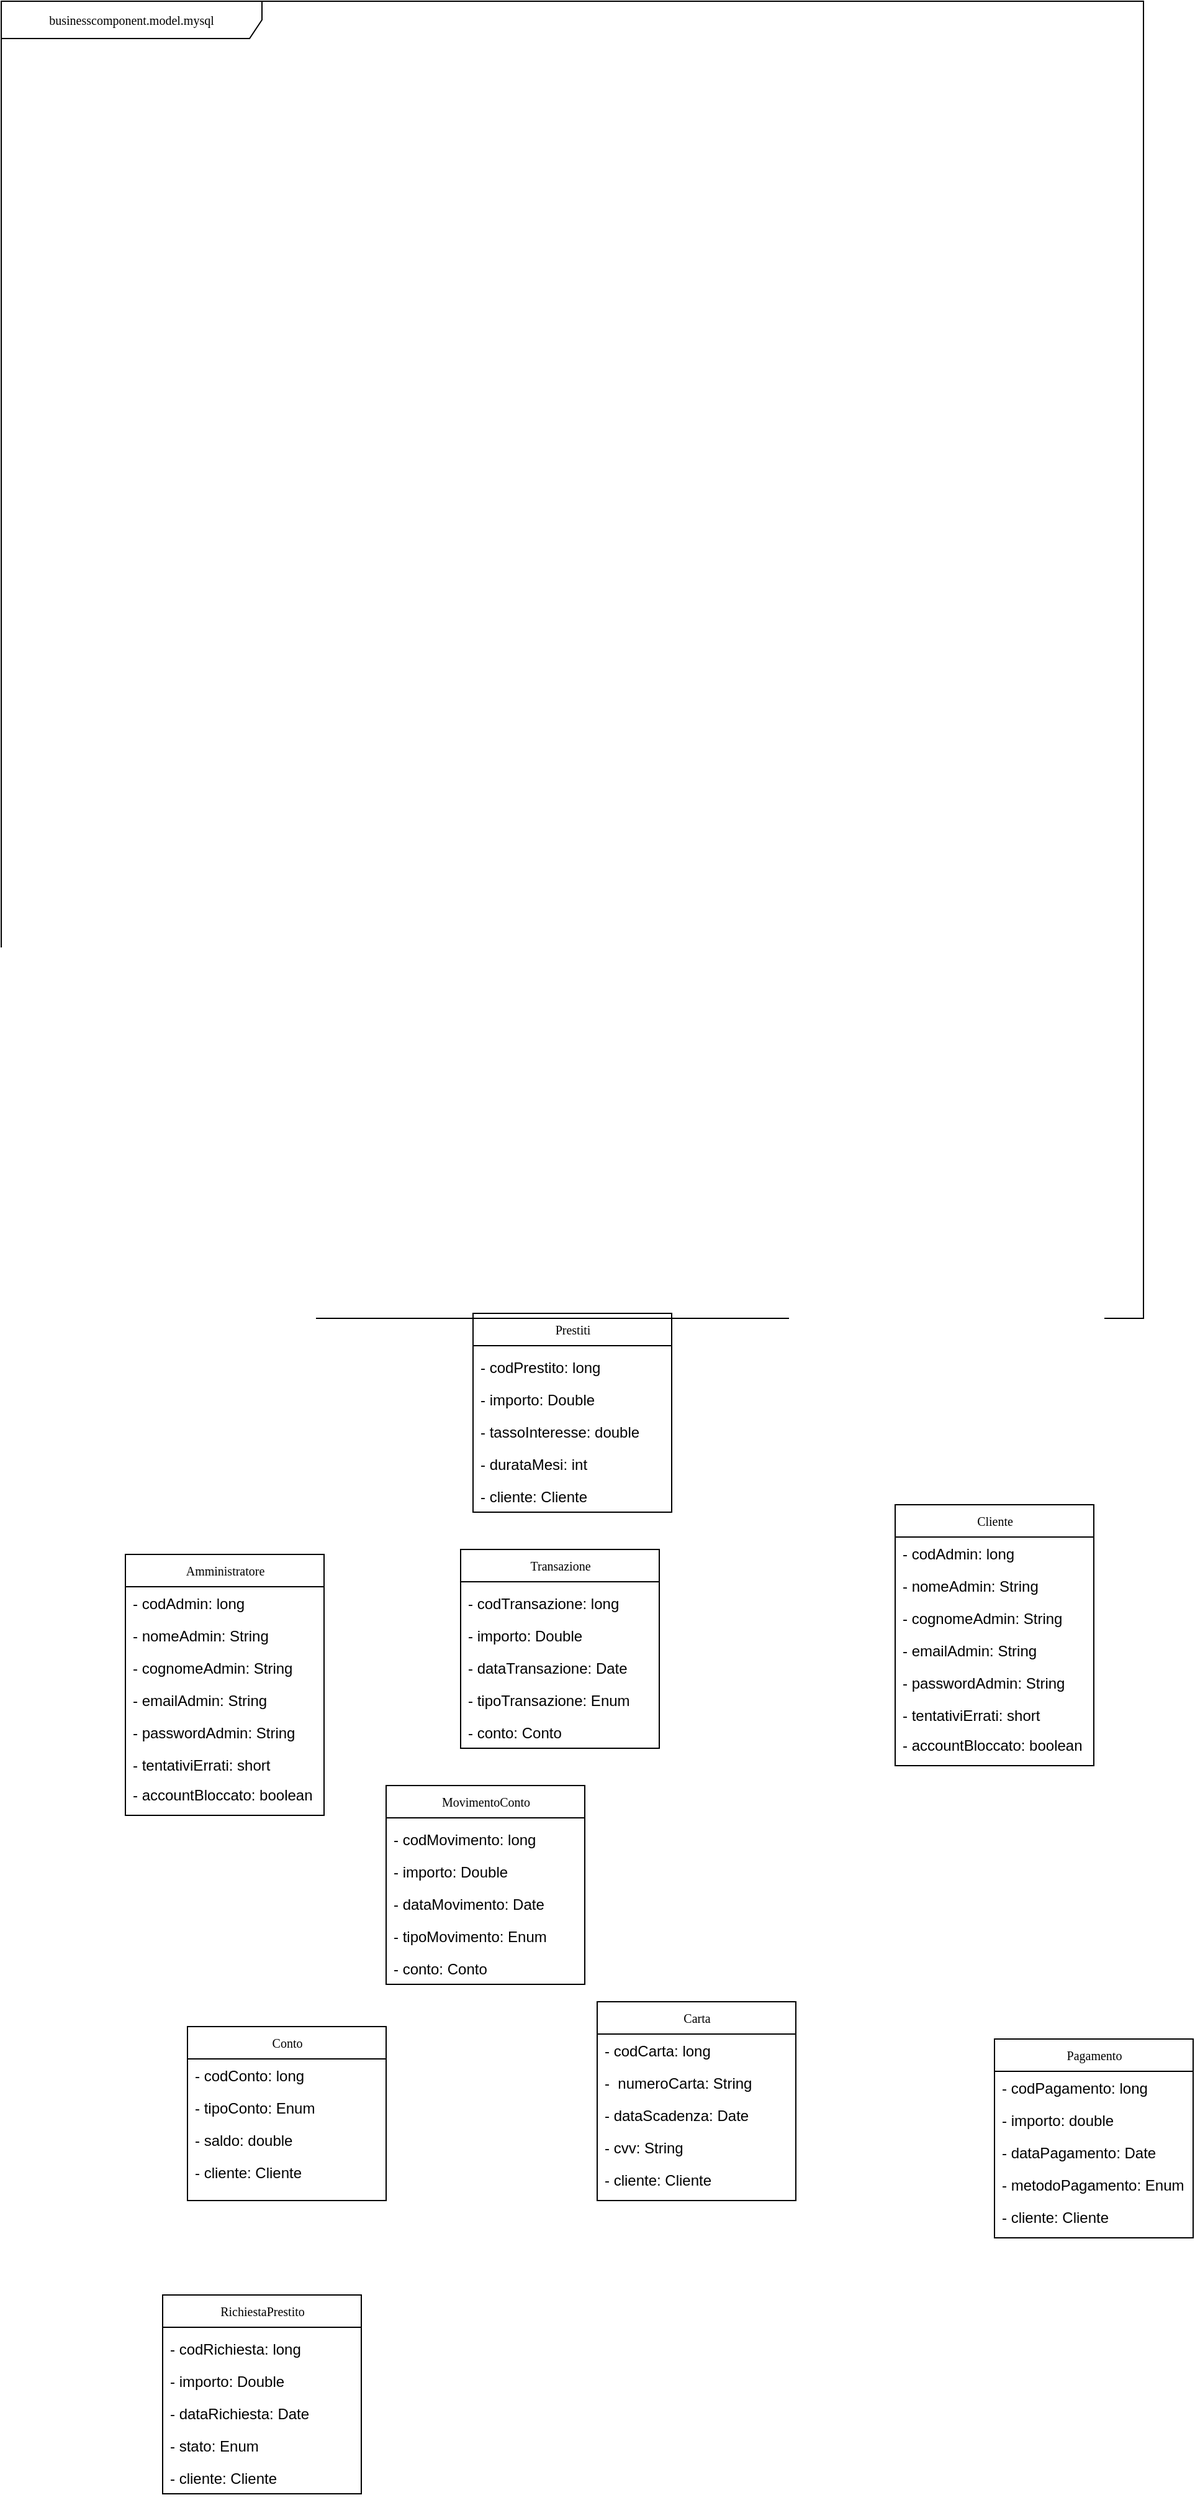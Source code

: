 <mxfile version="25.0.3" pages="4">
  <diagram name="model" id="c4acf3e9-155e-7222-9cf6-157b1a14988f">
    <mxGraphModel dx="1900" dy="1718" grid="1" gridSize="10" guides="1" tooltips="1" connect="1" arrows="1" fold="1" page="1" pageScale="1" pageWidth="850" pageHeight="1100" background="none" math="0" shadow="0">
      <root>
        <mxCell id="0" />
        <mxCell id="1" parent="0" />
        <mxCell id="17acba5748e5396b-1" value="businesscomponent.model.mysql" style="shape=umlFrame;whiteSpace=wrap;html=1;rounded=0;shadow=0;comic=0;labelBackgroundColor=none;strokeWidth=1;fontFamily=Verdana;fontSize=10;align=center;width=210;height=30;" parent="1" vertex="1">
          <mxGeometry x="-100" y="-1090" width="920" height="1060" as="geometry" />
        </mxCell>
        <mxCell id="17acba5748e5396b-2" value="Amministratore" style="swimlane;html=1;fontStyle=0;childLayout=stackLayout;horizontal=1;startSize=26;fillColor=none;horizontalStack=0;resizeParent=1;resizeLast=0;collapsible=1;marginBottom=0;swimlaneFillColor=#ffffff;rounded=0;shadow=0;comic=0;labelBackgroundColor=none;strokeWidth=1;fontFamily=Verdana;fontSize=10;align=center;" parent="1" vertex="1">
          <mxGeometry y="160" width="160" height="210" as="geometry" />
        </mxCell>
        <mxCell id="17acba5748e5396b-3" value="- codAdmin: long" style="text;html=1;strokeColor=none;fillColor=none;align=left;verticalAlign=top;spacingLeft=4;spacingRight=4;whiteSpace=wrap;overflow=hidden;rotatable=0;points=[[0,0.5],[1,0.5]];portConstraint=eastwest;" parent="17acba5748e5396b-2" vertex="1">
          <mxGeometry y="26" width="160" height="26" as="geometry" />
        </mxCell>
        <mxCell id="R7iPSByMcXuFNTxJ6JOP-1" value="- nomeAdmin: String" style="text;html=1;strokeColor=none;fillColor=none;align=left;verticalAlign=top;spacingLeft=4;spacingRight=4;whiteSpace=wrap;overflow=hidden;rotatable=0;points=[[0,0.5],[1,0.5]];portConstraint=eastwest;" parent="17acba5748e5396b-2" vertex="1">
          <mxGeometry y="52" width="160" height="26" as="geometry" />
        </mxCell>
        <mxCell id="R7iPSByMcXuFNTxJ6JOP-2" value="- cognomeAdmin: String" style="text;html=1;strokeColor=none;fillColor=none;align=left;verticalAlign=top;spacingLeft=4;spacingRight=4;whiteSpace=wrap;overflow=hidden;rotatable=0;points=[[0,0.5],[1,0.5]];portConstraint=eastwest;" parent="17acba5748e5396b-2" vertex="1">
          <mxGeometry y="78" width="160" height="26" as="geometry" />
        </mxCell>
        <mxCell id="R7iPSByMcXuFNTxJ6JOP-3" value="- emailAdmin: String" style="text;html=1;strokeColor=none;fillColor=none;align=left;verticalAlign=top;spacingLeft=4;spacingRight=4;whiteSpace=wrap;overflow=hidden;rotatable=0;points=[[0,0.5],[1,0.5]];portConstraint=eastwest;" parent="17acba5748e5396b-2" vertex="1">
          <mxGeometry y="104" width="160" height="26" as="geometry" />
        </mxCell>
        <mxCell id="R7iPSByMcXuFNTxJ6JOP-4" value="- passwordAdmin: String" style="text;html=1;strokeColor=none;fillColor=none;align=left;verticalAlign=top;spacingLeft=4;spacingRight=4;whiteSpace=wrap;overflow=hidden;rotatable=0;points=[[0,0.5],[1,0.5]];portConstraint=eastwest;" parent="17acba5748e5396b-2" vertex="1">
          <mxGeometry y="130" width="160" height="26" as="geometry" />
        </mxCell>
        <mxCell id="R7iPSByMcXuFNTxJ6JOP-5" value="- tentativiErrati: short" style="text;html=1;strokeColor=none;fillColor=none;align=left;verticalAlign=top;spacingLeft=4;spacingRight=4;whiteSpace=wrap;overflow=hidden;rotatable=0;points=[[0,0.5],[1,0.5]];portConstraint=eastwest;" parent="17acba5748e5396b-2" vertex="1">
          <mxGeometry y="156" width="160" height="24" as="geometry" />
        </mxCell>
        <mxCell id="R7iPSByMcXuFNTxJ6JOP-6" value="- accountBloccato: boolean" style="text;html=1;strokeColor=none;fillColor=none;align=left;verticalAlign=top;spacingLeft=4;spacingRight=4;whiteSpace=wrap;overflow=hidden;rotatable=0;points=[[0,0.5],[1,0.5]];portConstraint=eastwest;" parent="17acba5748e5396b-2" vertex="1">
          <mxGeometry y="180" width="160" height="24" as="geometry" />
        </mxCell>
        <mxCell id="R7iPSByMcXuFNTxJ6JOP-22" value="Cliente" style="swimlane;html=1;fontStyle=0;childLayout=stackLayout;horizontal=1;startSize=26;fillColor=none;horizontalStack=0;resizeParent=1;resizeLast=0;collapsible=1;marginBottom=0;swimlaneFillColor=#ffffff;rounded=0;shadow=0;comic=0;labelBackgroundColor=none;strokeWidth=1;fontFamily=Verdana;fontSize=10;align=center;" parent="1" vertex="1">
          <mxGeometry x="620" y="120" width="160" height="210" as="geometry" />
        </mxCell>
        <mxCell id="R7iPSByMcXuFNTxJ6JOP-23" value="- codAdmin: long" style="text;html=1;strokeColor=none;fillColor=none;align=left;verticalAlign=top;spacingLeft=4;spacingRight=4;whiteSpace=wrap;overflow=hidden;rotatable=0;points=[[0,0.5],[1,0.5]];portConstraint=eastwest;" parent="R7iPSByMcXuFNTxJ6JOP-22" vertex="1">
          <mxGeometry y="26" width="160" height="26" as="geometry" />
        </mxCell>
        <mxCell id="R7iPSByMcXuFNTxJ6JOP-24" value="- nomeAdmin: String" style="text;html=1;strokeColor=none;fillColor=none;align=left;verticalAlign=top;spacingLeft=4;spacingRight=4;whiteSpace=wrap;overflow=hidden;rotatable=0;points=[[0,0.5],[1,0.5]];portConstraint=eastwest;" parent="R7iPSByMcXuFNTxJ6JOP-22" vertex="1">
          <mxGeometry y="52" width="160" height="26" as="geometry" />
        </mxCell>
        <mxCell id="R7iPSByMcXuFNTxJ6JOP-25" value="- cognomeAdmin: String" style="text;html=1;strokeColor=none;fillColor=none;align=left;verticalAlign=top;spacingLeft=4;spacingRight=4;whiteSpace=wrap;overflow=hidden;rotatable=0;points=[[0,0.5],[1,0.5]];portConstraint=eastwest;" parent="R7iPSByMcXuFNTxJ6JOP-22" vertex="1">
          <mxGeometry y="78" width="160" height="26" as="geometry" />
        </mxCell>
        <mxCell id="R7iPSByMcXuFNTxJ6JOP-26" value="- emailAdmin: String" style="text;html=1;strokeColor=none;fillColor=none;align=left;verticalAlign=top;spacingLeft=4;spacingRight=4;whiteSpace=wrap;overflow=hidden;rotatable=0;points=[[0,0.5],[1,0.5]];portConstraint=eastwest;" parent="R7iPSByMcXuFNTxJ6JOP-22" vertex="1">
          <mxGeometry y="104" width="160" height="26" as="geometry" />
        </mxCell>
        <mxCell id="R7iPSByMcXuFNTxJ6JOP-27" value="- passwordAdmin: String" style="text;html=1;strokeColor=none;fillColor=none;align=left;verticalAlign=top;spacingLeft=4;spacingRight=4;whiteSpace=wrap;overflow=hidden;rotatable=0;points=[[0,0.5],[1,0.5]];portConstraint=eastwest;" parent="R7iPSByMcXuFNTxJ6JOP-22" vertex="1">
          <mxGeometry y="130" width="160" height="26" as="geometry" />
        </mxCell>
        <mxCell id="R7iPSByMcXuFNTxJ6JOP-28" value="- tentativiErrati: short" style="text;html=1;strokeColor=none;fillColor=none;align=left;verticalAlign=top;spacingLeft=4;spacingRight=4;whiteSpace=wrap;overflow=hidden;rotatable=0;points=[[0,0.5],[1,0.5]];portConstraint=eastwest;" parent="R7iPSByMcXuFNTxJ6JOP-22" vertex="1">
          <mxGeometry y="156" width="160" height="24" as="geometry" />
        </mxCell>
        <mxCell id="R7iPSByMcXuFNTxJ6JOP-29" value="- accountBloccato: boolean" style="text;html=1;strokeColor=none;fillColor=none;align=left;verticalAlign=top;spacingLeft=4;spacingRight=4;whiteSpace=wrap;overflow=hidden;rotatable=0;points=[[0,0.5],[1,0.5]];portConstraint=eastwest;" parent="R7iPSByMcXuFNTxJ6JOP-22" vertex="1">
          <mxGeometry y="180" width="160" height="24" as="geometry" />
        </mxCell>
        <mxCell id="tlM3xg-vESGimZ0SO5qm-1" value="Conto" style="swimlane;html=1;fontStyle=0;childLayout=stackLayout;horizontal=1;startSize=26;fillColor=none;horizontalStack=0;resizeParent=1;resizeLast=0;collapsible=1;marginBottom=0;swimlaneFillColor=#ffffff;rounded=0;shadow=0;comic=0;labelBackgroundColor=none;strokeWidth=1;fontFamily=Verdana;fontSize=10;align=center;" parent="1" vertex="1">
          <mxGeometry x="50" y="540" width="160" height="140" as="geometry" />
        </mxCell>
        <mxCell id="tlM3xg-vESGimZ0SO5qm-2" value="- codConto: long" style="text;html=1;strokeColor=none;fillColor=none;align=left;verticalAlign=top;spacingLeft=4;spacingRight=4;whiteSpace=wrap;overflow=hidden;rotatable=0;points=[[0,0.5],[1,0.5]];portConstraint=eastwest;" parent="tlM3xg-vESGimZ0SO5qm-1" vertex="1">
          <mxGeometry y="26" width="160" height="26" as="geometry" />
        </mxCell>
        <mxCell id="tlM3xg-vESGimZ0SO5qm-3" value="- tipoConto: Enum" style="text;html=1;strokeColor=none;fillColor=none;align=left;verticalAlign=top;spacingLeft=4;spacingRight=4;whiteSpace=wrap;overflow=hidden;rotatable=0;points=[[0,0.5],[1,0.5]];portConstraint=eastwest;" parent="tlM3xg-vESGimZ0SO5qm-1" vertex="1">
          <mxGeometry y="52" width="160" height="26" as="geometry" />
        </mxCell>
        <mxCell id="tlM3xg-vESGimZ0SO5qm-4" value="- saldo: double" style="text;html=1;strokeColor=none;fillColor=none;align=left;verticalAlign=top;spacingLeft=4;spacingRight=4;whiteSpace=wrap;overflow=hidden;rotatable=0;points=[[0,0.5],[1,0.5]];portConstraint=eastwest;" parent="tlM3xg-vESGimZ0SO5qm-1" vertex="1">
          <mxGeometry y="78" width="160" height="26" as="geometry" />
        </mxCell>
        <mxCell id="tlM3xg-vESGimZ0SO5qm-5" value="- cliente: Cliente" style="text;html=1;strokeColor=none;fillColor=none;align=left;verticalAlign=top;spacingLeft=4;spacingRight=4;whiteSpace=wrap;overflow=hidden;rotatable=0;points=[[0,0.5],[1,0.5]];portConstraint=eastwest;" parent="tlM3xg-vESGimZ0SO5qm-1" vertex="1">
          <mxGeometry y="104" width="160" height="26" as="geometry" />
        </mxCell>
        <mxCell id="R7iPSByMcXuFNTxJ6JOP-31" value="" style="group" parent="1" connectable="0" vertex="1">
          <mxGeometry x="270" y="160" width="160" height="160" as="geometry" />
        </mxCell>
        <mxCell id="R7iPSByMcXuFNTxJ6JOP-8" value="Transazione" style="swimlane;html=1;fontStyle=0;childLayout=stackLayout;horizontal=1;startSize=26;fillColor=none;horizontalStack=0;resizeParent=1;resizeLast=0;collapsible=1;marginBottom=0;swimlaneFillColor=#ffffff;rounded=0;shadow=0;comic=0;labelBackgroundColor=none;strokeWidth=1;fontFamily=Verdana;fontSize=10;align=center;container=0;" parent="R7iPSByMcXuFNTxJ6JOP-31" vertex="1">
          <mxGeometry y="-4" width="160" height="160" as="geometry" />
        </mxCell>
        <mxCell id="R7iPSByMcXuFNTxJ6JOP-9" value="- codTransazione: long" style="text;html=1;strokeColor=none;fillColor=none;align=left;verticalAlign=top;spacingLeft=4;spacingRight=4;whiteSpace=wrap;overflow=hidden;rotatable=0;points=[[0,0.5],[1,0.5]];portConstraint=eastwest;container=0;" parent="R7iPSByMcXuFNTxJ6JOP-31" vertex="1">
          <mxGeometry y="26" width="160" height="26" as="geometry" />
        </mxCell>
        <mxCell id="R7iPSByMcXuFNTxJ6JOP-10" value="- importo: Double" style="text;html=1;strokeColor=none;fillColor=none;align=left;verticalAlign=top;spacingLeft=4;spacingRight=4;whiteSpace=wrap;overflow=hidden;rotatable=0;points=[[0,0.5],[1,0.5]];portConstraint=eastwest;container=0;" parent="R7iPSByMcXuFNTxJ6JOP-31" vertex="1">
          <mxGeometry y="52" width="160" height="26" as="geometry" />
        </mxCell>
        <mxCell id="R7iPSByMcXuFNTxJ6JOP-11" value="- dataTransazione: Date" style="text;html=1;strokeColor=none;fillColor=none;align=left;verticalAlign=top;spacingLeft=4;spacingRight=4;whiteSpace=wrap;overflow=hidden;rotatable=0;points=[[0,0.5],[1,0.5]];portConstraint=eastwest;container=0;" parent="R7iPSByMcXuFNTxJ6JOP-31" vertex="1">
          <mxGeometry y="78" width="160" height="26" as="geometry" />
        </mxCell>
        <mxCell id="R7iPSByMcXuFNTxJ6JOP-12" value="- tipoTransazione: Enum" style="text;html=1;strokeColor=none;fillColor=none;align=left;verticalAlign=top;spacingLeft=4;spacingRight=4;whiteSpace=wrap;overflow=hidden;rotatable=0;points=[[0,0.5],[1,0.5]];portConstraint=eastwest;container=0;" parent="R7iPSByMcXuFNTxJ6JOP-31" vertex="1">
          <mxGeometry y="104" width="160" height="26" as="geometry" />
        </mxCell>
        <mxCell id="R7iPSByMcXuFNTxJ6JOP-13" value="- conto: Conto" style="text;html=1;strokeColor=none;fillColor=none;align=left;verticalAlign=top;spacingLeft=4;spacingRight=4;whiteSpace=wrap;overflow=hidden;rotatable=0;points=[[0,0.5],[1,0.5]];portConstraint=eastwest;container=0;" parent="R7iPSByMcXuFNTxJ6JOP-31" vertex="1">
          <mxGeometry y="130" width="160" height="26" as="geometry" />
        </mxCell>
        <mxCell id="tlM3xg-vESGimZ0SO5qm-9" value="Carta" style="swimlane;html=1;fontStyle=0;childLayout=stackLayout;horizontal=1;startSize=26;fillColor=none;horizontalStack=0;resizeParent=1;resizeLast=0;collapsible=1;marginBottom=0;swimlaneFillColor=#ffffff;rounded=0;shadow=0;comic=0;labelBackgroundColor=none;strokeWidth=1;fontFamily=Verdana;fontSize=10;align=center;" parent="1" vertex="1">
          <mxGeometry x="380" y="520" width="160" height="160" as="geometry" />
        </mxCell>
        <mxCell id="tlM3xg-vESGimZ0SO5qm-10" value="- codCarta: long" style="text;html=1;strokeColor=none;fillColor=none;align=left;verticalAlign=top;spacingLeft=4;spacingRight=4;whiteSpace=wrap;overflow=hidden;rotatable=0;points=[[0,0.5],[1,0.5]];portConstraint=eastwest;" parent="tlM3xg-vESGimZ0SO5qm-9" vertex="1">
          <mxGeometry y="26" width="160" height="26" as="geometry" />
        </mxCell>
        <mxCell id="tlM3xg-vESGimZ0SO5qm-11" value="-&amp;nbsp; numeroCarta: String" style="text;html=1;strokeColor=none;fillColor=none;align=left;verticalAlign=top;spacingLeft=4;spacingRight=4;whiteSpace=wrap;overflow=hidden;rotatable=0;points=[[0,0.5],[1,0.5]];portConstraint=eastwest;" parent="tlM3xg-vESGimZ0SO5qm-9" vertex="1">
          <mxGeometry y="52" width="160" height="26" as="geometry" />
        </mxCell>
        <mxCell id="tlM3xg-vESGimZ0SO5qm-12" value="- dataScadenza: Date" style="text;html=1;strokeColor=none;fillColor=none;align=left;verticalAlign=top;spacingLeft=4;spacingRight=4;whiteSpace=wrap;overflow=hidden;rotatable=0;points=[[0,0.5],[1,0.5]];portConstraint=eastwest;" parent="tlM3xg-vESGimZ0SO5qm-9" vertex="1">
          <mxGeometry y="78" width="160" height="26" as="geometry" />
        </mxCell>
        <mxCell id="tlM3xg-vESGimZ0SO5qm-13" value="- cvv: String" style="text;html=1;strokeColor=none;fillColor=none;align=left;verticalAlign=top;spacingLeft=4;spacingRight=4;whiteSpace=wrap;overflow=hidden;rotatable=0;points=[[0,0.5],[1,0.5]];portConstraint=eastwest;" parent="tlM3xg-vESGimZ0SO5qm-9" vertex="1">
          <mxGeometry y="104" width="160" height="26" as="geometry" />
        </mxCell>
        <mxCell id="tlM3xg-vESGimZ0SO5qm-14" value="- cliente: Cliente" style="text;html=1;strokeColor=none;fillColor=none;align=left;verticalAlign=top;spacingLeft=4;spacingRight=4;whiteSpace=wrap;overflow=hidden;rotatable=0;points=[[0,0.5],[1,0.5]];portConstraint=eastwest;" parent="tlM3xg-vESGimZ0SO5qm-9" vertex="1">
          <mxGeometry y="130" width="160" height="26" as="geometry" />
        </mxCell>
        <mxCell id="tlM3xg-vESGimZ0SO5qm-17" value="Pagamento" style="swimlane;html=1;fontStyle=0;childLayout=stackLayout;horizontal=1;startSize=26;fillColor=none;horizontalStack=0;resizeParent=1;resizeLast=0;collapsible=1;marginBottom=0;swimlaneFillColor=#ffffff;rounded=0;shadow=0;comic=0;labelBackgroundColor=none;strokeWidth=1;fontFamily=Verdana;fontSize=10;align=center;" parent="1" vertex="1">
          <mxGeometry x="700" y="550" width="160" height="160" as="geometry" />
        </mxCell>
        <mxCell id="tlM3xg-vESGimZ0SO5qm-18" value="- codPagamento: long" style="text;html=1;strokeColor=none;fillColor=none;align=left;verticalAlign=top;spacingLeft=4;spacingRight=4;whiteSpace=wrap;overflow=hidden;rotatable=0;points=[[0,0.5],[1,0.5]];portConstraint=eastwest;" parent="tlM3xg-vESGimZ0SO5qm-17" vertex="1">
          <mxGeometry y="26" width="160" height="26" as="geometry" />
        </mxCell>
        <mxCell id="tlM3xg-vESGimZ0SO5qm-19" value="- importo: double" style="text;html=1;strokeColor=none;fillColor=none;align=left;verticalAlign=top;spacingLeft=4;spacingRight=4;whiteSpace=wrap;overflow=hidden;rotatable=0;points=[[0,0.5],[1,0.5]];portConstraint=eastwest;" parent="tlM3xg-vESGimZ0SO5qm-17" vertex="1">
          <mxGeometry y="52" width="160" height="26" as="geometry" />
        </mxCell>
        <mxCell id="tlM3xg-vESGimZ0SO5qm-20" value="- dataPagamento: Date" style="text;html=1;strokeColor=none;fillColor=none;align=left;verticalAlign=top;spacingLeft=4;spacingRight=4;whiteSpace=wrap;overflow=hidden;rotatable=0;points=[[0,0.5],[1,0.5]];portConstraint=eastwest;" parent="tlM3xg-vESGimZ0SO5qm-17" vertex="1">
          <mxGeometry y="78" width="160" height="26" as="geometry" />
        </mxCell>
        <mxCell id="tlM3xg-vESGimZ0SO5qm-21" value="- metodoPagamento: Enum" style="text;html=1;strokeColor=none;fillColor=none;align=left;verticalAlign=top;spacingLeft=4;spacingRight=4;whiteSpace=wrap;overflow=hidden;rotatable=0;points=[[0,0.5],[1,0.5]];portConstraint=eastwest;" parent="tlM3xg-vESGimZ0SO5qm-17" vertex="1">
          <mxGeometry y="104" width="160" height="26" as="geometry" />
        </mxCell>
        <mxCell id="tlM3xg-vESGimZ0SO5qm-22" value="- cliente: Cliente" style="text;html=1;strokeColor=none;fillColor=none;align=left;verticalAlign=top;spacingLeft=4;spacingRight=4;whiteSpace=wrap;overflow=hidden;rotatable=0;points=[[0,0.5],[1,0.5]];portConstraint=eastwest;" parent="tlM3xg-vESGimZ0SO5qm-17" vertex="1">
          <mxGeometry y="130" width="160" height="26" as="geometry" />
        </mxCell>
        <mxCell id="6Ky5VnchFunoynxhCSKR-1" value="" style="group" parent="1" connectable="0" vertex="1">
          <mxGeometry x="280" y="-30" width="160" height="160" as="geometry" />
        </mxCell>
        <mxCell id="6Ky5VnchFunoynxhCSKR-2" value="Prestiti" style="swimlane;html=1;fontStyle=0;childLayout=stackLayout;horizontal=1;startSize=26;fillColor=none;horizontalStack=0;resizeParent=1;resizeLast=0;collapsible=1;marginBottom=0;swimlaneFillColor=#ffffff;rounded=0;shadow=0;comic=0;labelBackgroundColor=none;strokeWidth=1;fontFamily=Verdana;fontSize=10;align=center;container=0;" parent="6Ky5VnchFunoynxhCSKR-1" vertex="1">
          <mxGeometry y="-4" width="160" height="160" as="geometry" />
        </mxCell>
        <mxCell id="6Ky5VnchFunoynxhCSKR-3" value="- codPrestito: long" style="text;html=1;strokeColor=none;fillColor=none;align=left;verticalAlign=top;spacingLeft=4;spacingRight=4;whiteSpace=wrap;overflow=hidden;rotatable=0;points=[[0,0.5],[1,0.5]];portConstraint=eastwest;container=0;" parent="6Ky5VnchFunoynxhCSKR-1" vertex="1">
          <mxGeometry y="26" width="160" height="26" as="geometry" />
        </mxCell>
        <mxCell id="6Ky5VnchFunoynxhCSKR-4" value="- importo: Double" style="text;html=1;strokeColor=none;fillColor=none;align=left;verticalAlign=top;spacingLeft=4;spacingRight=4;whiteSpace=wrap;overflow=hidden;rotatable=0;points=[[0,0.5],[1,0.5]];portConstraint=eastwest;container=0;" parent="6Ky5VnchFunoynxhCSKR-1" vertex="1">
          <mxGeometry y="52" width="160" height="26" as="geometry" />
        </mxCell>
        <mxCell id="6Ky5VnchFunoynxhCSKR-5" value="- tassoInteresse: double" style="text;html=1;strokeColor=none;fillColor=none;align=left;verticalAlign=top;spacingLeft=4;spacingRight=4;whiteSpace=wrap;overflow=hidden;rotatable=0;points=[[0,0.5],[1,0.5]];portConstraint=eastwest;container=0;" parent="6Ky5VnchFunoynxhCSKR-1" vertex="1">
          <mxGeometry y="78" width="160" height="26" as="geometry" />
        </mxCell>
        <mxCell id="6Ky5VnchFunoynxhCSKR-6" value="- durataMesi: int" style="text;html=1;strokeColor=none;fillColor=none;align=left;verticalAlign=top;spacingLeft=4;spacingRight=4;whiteSpace=wrap;overflow=hidden;rotatable=0;points=[[0,0.5],[1,0.5]];portConstraint=eastwest;container=0;" parent="6Ky5VnchFunoynxhCSKR-1" vertex="1">
          <mxGeometry y="104" width="160" height="26" as="geometry" />
        </mxCell>
        <mxCell id="6Ky5VnchFunoynxhCSKR-7" value="- cliente: Cliente" style="text;html=1;strokeColor=none;fillColor=none;align=left;verticalAlign=top;spacingLeft=4;spacingRight=4;whiteSpace=wrap;overflow=hidden;rotatable=0;points=[[0,0.5],[1,0.5]];portConstraint=eastwest;container=0;" parent="6Ky5VnchFunoynxhCSKR-1" vertex="1">
          <mxGeometry y="130" width="160" height="26" as="geometry" />
        </mxCell>
        <mxCell id="Rtpftm6eGgjkPhaJG6uz-1" value="" style="group" connectable="0" vertex="1" parent="1">
          <mxGeometry x="210" y="350" width="160" height="160" as="geometry" />
        </mxCell>
        <mxCell id="Rtpftm6eGgjkPhaJG6uz-2" value="MovimentoConto" style="swimlane;html=1;fontStyle=0;childLayout=stackLayout;horizontal=1;startSize=26;fillColor=none;horizontalStack=0;resizeParent=1;resizeLast=0;collapsible=1;marginBottom=0;swimlaneFillColor=#ffffff;rounded=0;shadow=0;comic=0;labelBackgroundColor=none;strokeWidth=1;fontFamily=Verdana;fontSize=10;align=center;container=0;" vertex="1" parent="Rtpftm6eGgjkPhaJG6uz-1">
          <mxGeometry y="-4" width="160" height="160" as="geometry" />
        </mxCell>
        <mxCell id="Rtpftm6eGgjkPhaJG6uz-3" value="- codMovimento: long" style="text;html=1;strokeColor=none;fillColor=none;align=left;verticalAlign=top;spacingLeft=4;spacingRight=4;whiteSpace=wrap;overflow=hidden;rotatable=0;points=[[0,0.5],[1,0.5]];portConstraint=eastwest;container=0;" vertex="1" parent="Rtpftm6eGgjkPhaJG6uz-1">
          <mxGeometry y="26" width="160" height="26" as="geometry" />
        </mxCell>
        <mxCell id="Rtpftm6eGgjkPhaJG6uz-4" value="- importo: Double" style="text;html=1;strokeColor=none;fillColor=none;align=left;verticalAlign=top;spacingLeft=4;spacingRight=4;whiteSpace=wrap;overflow=hidden;rotatable=0;points=[[0,0.5],[1,0.5]];portConstraint=eastwest;container=0;" vertex="1" parent="Rtpftm6eGgjkPhaJG6uz-1">
          <mxGeometry y="52" width="160" height="26" as="geometry" />
        </mxCell>
        <mxCell id="Rtpftm6eGgjkPhaJG6uz-5" value="- dataMovimento: Date" style="text;html=1;strokeColor=none;fillColor=none;align=left;verticalAlign=top;spacingLeft=4;spacingRight=4;whiteSpace=wrap;overflow=hidden;rotatable=0;points=[[0,0.5],[1,0.5]];portConstraint=eastwest;container=0;" vertex="1" parent="Rtpftm6eGgjkPhaJG6uz-1">
          <mxGeometry y="78" width="160" height="26" as="geometry" />
        </mxCell>
        <mxCell id="Rtpftm6eGgjkPhaJG6uz-6" value="- tipoMovimento: Enum" style="text;html=1;strokeColor=none;fillColor=none;align=left;verticalAlign=top;spacingLeft=4;spacingRight=4;whiteSpace=wrap;overflow=hidden;rotatable=0;points=[[0,0.5],[1,0.5]];portConstraint=eastwest;container=0;" vertex="1" parent="Rtpftm6eGgjkPhaJG6uz-1">
          <mxGeometry y="104" width="160" height="26" as="geometry" />
        </mxCell>
        <mxCell id="Rtpftm6eGgjkPhaJG6uz-7" value="- conto: Conto" style="text;html=1;strokeColor=none;fillColor=none;align=left;verticalAlign=top;spacingLeft=4;spacingRight=4;whiteSpace=wrap;overflow=hidden;rotatable=0;points=[[0,0.5],[1,0.5]];portConstraint=eastwest;container=0;" vertex="1" parent="Rtpftm6eGgjkPhaJG6uz-1">
          <mxGeometry y="130" width="160" height="26" as="geometry" />
        </mxCell>
        <mxCell id="Rtpftm6eGgjkPhaJG6uz-8" value="" style="group" connectable="0" vertex="1" parent="1">
          <mxGeometry x="30" y="760" width="160" height="160" as="geometry" />
        </mxCell>
        <mxCell id="Rtpftm6eGgjkPhaJG6uz-9" value="RichiestaPrestito" style="swimlane;html=1;fontStyle=0;childLayout=stackLayout;horizontal=1;startSize=26;fillColor=none;horizontalStack=0;resizeParent=1;resizeLast=0;collapsible=1;marginBottom=0;swimlaneFillColor=#ffffff;rounded=0;shadow=0;comic=0;labelBackgroundColor=none;strokeWidth=1;fontFamily=Verdana;fontSize=10;align=center;container=0;" vertex="1" parent="Rtpftm6eGgjkPhaJG6uz-8">
          <mxGeometry y="-4" width="160" height="160" as="geometry" />
        </mxCell>
        <mxCell id="Rtpftm6eGgjkPhaJG6uz-10" value="- codRichiesta: long" style="text;html=1;strokeColor=none;fillColor=none;align=left;verticalAlign=top;spacingLeft=4;spacingRight=4;whiteSpace=wrap;overflow=hidden;rotatable=0;points=[[0,0.5],[1,0.5]];portConstraint=eastwest;container=0;" vertex="1" parent="Rtpftm6eGgjkPhaJG6uz-8">
          <mxGeometry y="26" width="160" height="26" as="geometry" />
        </mxCell>
        <mxCell id="Rtpftm6eGgjkPhaJG6uz-11" value="- importo: Double" style="text;html=1;strokeColor=none;fillColor=none;align=left;verticalAlign=top;spacingLeft=4;spacingRight=4;whiteSpace=wrap;overflow=hidden;rotatable=0;points=[[0,0.5],[1,0.5]];portConstraint=eastwest;container=0;" vertex="1" parent="Rtpftm6eGgjkPhaJG6uz-8">
          <mxGeometry y="52" width="160" height="26" as="geometry" />
        </mxCell>
        <mxCell id="Rtpftm6eGgjkPhaJG6uz-12" value="- dataRichiesta: Date" style="text;html=1;strokeColor=none;fillColor=none;align=left;verticalAlign=top;spacingLeft=4;spacingRight=4;whiteSpace=wrap;overflow=hidden;rotatable=0;points=[[0,0.5],[1,0.5]];portConstraint=eastwest;container=0;" vertex="1" parent="Rtpftm6eGgjkPhaJG6uz-8">
          <mxGeometry y="78" width="160" height="26" as="geometry" />
        </mxCell>
        <mxCell id="Rtpftm6eGgjkPhaJG6uz-13" value="- stato: Enum" style="text;html=1;strokeColor=none;fillColor=none;align=left;verticalAlign=top;spacingLeft=4;spacingRight=4;whiteSpace=wrap;overflow=hidden;rotatable=0;points=[[0,0.5],[1,0.5]];portConstraint=eastwest;container=0;" vertex="1" parent="Rtpftm6eGgjkPhaJG6uz-8">
          <mxGeometry y="104" width="160" height="26" as="geometry" />
        </mxCell>
        <mxCell id="Rtpftm6eGgjkPhaJG6uz-14" value="- cliente: Cliente" style="text;html=1;strokeColor=none;fillColor=none;align=left;verticalAlign=top;spacingLeft=4;spacingRight=4;whiteSpace=wrap;overflow=hidden;rotatable=0;points=[[0,0.5],[1,0.5]];portConstraint=eastwest;container=0;" vertex="1" parent="Rtpftm6eGgjkPhaJG6uz-8">
          <mxGeometry y="130" width="160" height="26" as="geometry" />
        </mxCell>
      </root>
    </mxGraphModel>
  </diagram>
  <diagram name="modelMongo" id="M5QuBVYIVjh4llbjWbVs">
    <mxGraphModel dx="1900" dy="1718" grid="1" gridSize="10" guides="1" tooltips="1" connect="1" arrows="1" fold="1" page="1" pageScale="1" pageWidth="850" pageHeight="1100" background="none" math="0" shadow="0">
      <root>
        <mxCell id="zT52o38LJB85ckgXy5Cr-0" />
        <mxCell id="zT52o38LJB85ckgXy5Cr-1" parent="zT52o38LJB85ckgXy5Cr-0" />
        <mxCell id="zT52o38LJB85ckgXy5Cr-2" value="businesscomponent.model.mongo" style="shape=umlFrame;whiteSpace=wrap;html=1;rounded=0;shadow=0;comic=0;labelBackgroundColor=none;strokeWidth=1;fontFamily=Verdana;fontSize=10;align=center;width=210;height=30;" vertex="1" parent="zT52o38LJB85ckgXy5Cr-1">
          <mxGeometry x="-100" y="-1090" width="920" height="1060" as="geometry" />
        </mxCell>
        <mxCell id="zT52o38LJB85ckgXy5Cr-24" value="" style="group" connectable="0" vertex="1" parent="zT52o38LJB85ckgXy5Cr-1">
          <mxGeometry x="150" y="80" width="160" height="160" as="geometry" />
        </mxCell>
        <mxCell id="zT52o38LJB85ckgXy5Cr-25" value="Transazione" style="swimlane;html=1;fontStyle=0;childLayout=stackLayout;horizontal=1;startSize=26;fillColor=none;horizontalStack=0;resizeParent=1;resizeLast=0;collapsible=1;marginBottom=0;swimlaneFillColor=#ffffff;rounded=0;shadow=0;comic=0;labelBackgroundColor=none;strokeWidth=1;fontFamily=Verdana;fontSize=10;align=center;container=0;" vertex="1" parent="zT52o38LJB85ckgXy5Cr-24">
          <mxGeometry y="-4" width="160" height="160" as="geometry" />
        </mxCell>
        <mxCell id="zT52o38LJB85ckgXy5Cr-26" value="- codTransazione: ObjectId" style="text;html=1;strokeColor=none;fillColor=none;align=left;verticalAlign=top;spacingLeft=4;spacingRight=4;whiteSpace=wrap;overflow=hidden;rotatable=0;points=[[0,0.5],[1,0.5]];portConstraint=eastwest;container=0;" vertex="1" parent="zT52o38LJB85ckgXy5Cr-24">
          <mxGeometry y="26" width="160" height="26" as="geometry" />
        </mxCell>
        <mxCell id="zT52o38LJB85ckgXy5Cr-27" value="- importo: Double" style="text;html=1;strokeColor=none;fillColor=none;align=left;verticalAlign=top;spacingLeft=4;spacingRight=4;whiteSpace=wrap;overflow=hidden;rotatable=0;points=[[0,0.5],[1,0.5]];portConstraint=eastwest;container=0;" vertex="1" parent="zT52o38LJB85ckgXy5Cr-24">
          <mxGeometry y="52" width="160" height="26" as="geometry" />
        </mxCell>
        <mxCell id="zT52o38LJB85ckgXy5Cr-28" value="- dataTransazione: Date" style="text;html=1;strokeColor=none;fillColor=none;align=left;verticalAlign=top;spacingLeft=4;spacingRight=4;whiteSpace=wrap;overflow=hidden;rotatable=0;points=[[0,0.5],[1,0.5]];portConstraint=eastwest;container=0;" vertex="1" parent="zT52o38LJB85ckgXy5Cr-24">
          <mxGeometry y="78" width="160" height="26" as="geometry" />
        </mxCell>
        <mxCell id="zT52o38LJB85ckgXy5Cr-29" value="- tipoTransazione: String" style="text;html=1;strokeColor=none;fillColor=none;align=left;verticalAlign=top;spacingLeft=4;spacingRight=4;whiteSpace=wrap;overflow=hidden;rotatable=0;points=[[0,0.5],[1,0.5]];portConstraint=eastwest;container=0;" vertex="1" parent="zT52o38LJB85ckgXy5Cr-24">
          <mxGeometry y="104" width="160" height="26" as="geometry" />
        </mxCell>
        <mxCell id="zT52o38LJB85ckgXy5Cr-30" value="- conto: Conto" style="text;html=1;strokeColor=none;fillColor=none;align=left;verticalAlign=top;spacingLeft=4;spacingRight=4;whiteSpace=wrap;overflow=hidden;rotatable=0;points=[[0,0.5],[1,0.5]];portConstraint=eastwest;container=0;" vertex="1" parent="zT52o38LJB85ckgXy5Cr-24">
          <mxGeometry y="130" width="160" height="26" as="geometry" />
        </mxCell>
      </root>
    </mxGraphModel>
  </diagram>
  <diagram name="Copy of model" id="M4nCcpJtuAuxIERXasgf">
    <mxGraphModel grid="1" page="1" gridSize="10" guides="1" tooltips="1" connect="1" arrows="1" fold="1" pageScale="1" pageWidth="850" pageHeight="1100" background="none" math="0" shadow="0">
      <root>
        <mxCell id="_vAxtc3iaHs9q5ybGpsF-0" />
        <mxCell id="_vAxtc3iaHs9q5ybGpsF-1" parent="_vAxtc3iaHs9q5ybGpsF-0" />
        <mxCell id="_vAxtc3iaHs9q5ybGpsF-2" value="businesscomponent.model" style="shape=umlFrame;whiteSpace=wrap;html=1;rounded=0;shadow=0;comic=0;labelBackgroundColor=none;strokeWidth=1;fontFamily=Verdana;fontSize=10;align=center;width=170;height=30;" vertex="1" parent="_vAxtc3iaHs9q5ybGpsF-1">
          <mxGeometry x="-80" y="20" width="920" height="1060" as="geometry" />
        </mxCell>
        <mxCell id="_vAxtc3iaHs9q5ybGpsF-3" style="edgeStyle=orthogonalEdgeStyle;rounded=0;html=1;dashed=1;labelBackgroundColor=none;startFill=0;endArrow=open;endFill=0;endSize=10;fontFamily=Verdana;fontSize=10;" edge="1" parent="_vAxtc3iaHs9q5ybGpsF-1" source="_vAxtc3iaHs9q5ybGpsF-5" target="_vAxtc3iaHs9q5ybGpsF-35">
          <mxGeometry relative="1" as="geometry">
            <Array as="points">
              <mxPoint x="590" y="721" />
            </Array>
          </mxGeometry>
        </mxCell>
        <mxCell id="_vAxtc3iaHs9q5ybGpsF-4" style="edgeStyle=orthogonalEdgeStyle;rounded=0;html=1;dashed=1;labelBackgroundColor=none;startFill=0;endArrow=open;endFill=0;endSize=10;fontFamily=Verdana;fontSize=10;" edge="1" parent="_vAxtc3iaHs9q5ybGpsF-1" source="_vAxtc3iaHs9q5ybGpsF-5" target="_vAxtc3iaHs9q5ybGpsF-24">
          <mxGeometry relative="1" as="geometry">
            <Array as="points" />
          </mxGeometry>
        </mxCell>
        <mxCell id="_vAxtc3iaHs9q5ybGpsF-5" value="Classname" style="swimlane;html=1;fontStyle=0;childLayout=stackLayout;horizontal=1;startSize=26;fillColor=none;horizontalStack=0;resizeParent=1;resizeLast=0;collapsible=1;marginBottom=0;swimlaneFillColor=#ffffff;rounded=0;shadow=0;comic=0;labelBackgroundColor=none;strokeWidth=1;fontFamily=Verdana;fontSize=10;align=center;" vertex="1" parent="_vAxtc3iaHs9q5ybGpsF-1">
          <mxGeometry x="650" y="628" width="160" height="186" as="geometry" />
        </mxCell>
        <mxCell id="_vAxtc3iaHs9q5ybGpsF-6" value="+ field: type" style="text;html=1;strokeColor=none;fillColor=none;align=left;verticalAlign=top;spacingLeft=4;spacingRight=4;whiteSpace=wrap;overflow=hidden;rotatable=0;points=[[0,0.5],[1,0.5]];portConstraint=eastwest;" vertex="1" parent="_vAxtc3iaHs9q5ybGpsF-5">
          <mxGeometry y="26" width="160" height="26" as="geometry" />
        </mxCell>
        <mxCell id="_vAxtc3iaHs9q5ybGpsF-7" value="+ field: type" style="text;html=1;strokeColor=none;fillColor=none;align=left;verticalAlign=top;spacingLeft=4;spacingRight=4;whiteSpace=wrap;overflow=hidden;rotatable=0;points=[[0,0.5],[1,0.5]];portConstraint=eastwest;" vertex="1" parent="_vAxtc3iaHs9q5ybGpsF-5">
          <mxGeometry y="52" width="160" height="26" as="geometry" />
        </mxCell>
        <mxCell id="_vAxtc3iaHs9q5ybGpsF-8" value="+ field: type" style="text;html=1;strokeColor=none;fillColor=none;align=left;verticalAlign=top;spacingLeft=4;spacingRight=4;whiteSpace=wrap;overflow=hidden;rotatable=0;points=[[0,0.5],[1,0.5]];portConstraint=eastwest;" vertex="1" parent="_vAxtc3iaHs9q5ybGpsF-5">
          <mxGeometry y="78" width="160" height="26" as="geometry" />
        </mxCell>
        <mxCell id="_vAxtc3iaHs9q5ybGpsF-9" value="+ field: type" style="text;html=1;strokeColor=none;fillColor=none;align=left;verticalAlign=top;spacingLeft=4;spacingRight=4;whiteSpace=wrap;overflow=hidden;rotatable=0;points=[[0,0.5],[1,0.5]];portConstraint=eastwest;" vertex="1" parent="_vAxtc3iaHs9q5ybGpsF-5">
          <mxGeometry y="104" width="160" height="26" as="geometry" />
        </mxCell>
        <mxCell id="_vAxtc3iaHs9q5ybGpsF-10" value="+ field: type" style="text;html=1;strokeColor=none;fillColor=none;align=left;verticalAlign=top;spacingLeft=4;spacingRight=4;whiteSpace=wrap;overflow=hidden;rotatable=0;points=[[0,0.5],[1,0.5]];portConstraint=eastwest;" vertex="1" parent="_vAxtc3iaHs9q5ybGpsF-5">
          <mxGeometry y="130" width="160" height="26" as="geometry" />
        </mxCell>
        <mxCell id="_vAxtc3iaHs9q5ybGpsF-11" value="+ field: type" style="text;html=1;strokeColor=none;fillColor=none;align=left;verticalAlign=top;spacingLeft=4;spacingRight=4;whiteSpace=wrap;overflow=hidden;rotatable=0;points=[[0,0.5],[1,0.5]];portConstraint=eastwest;" vertex="1" parent="_vAxtc3iaHs9q5ybGpsF-5">
          <mxGeometry y="156" width="160" height="26" as="geometry" />
        </mxCell>
        <mxCell id="_vAxtc3iaHs9q5ybGpsF-12" value="Classname" style="swimlane;html=1;fontStyle=0;childLayout=stackLayout;horizontal=1;startSize=26;fillColor=none;horizontalStack=0;resizeParent=1;resizeLast=0;collapsible=1;marginBottom=0;swimlaneFillColor=#ffffff;rounded=0;shadow=0;comic=0;labelBackgroundColor=none;strokeWidth=1;fontFamily=Verdana;fontSize=10;align=center;" vertex="1" parent="_vAxtc3iaHs9q5ybGpsF-1">
          <mxGeometry x="350" y="42" width="160" height="110" as="geometry" />
        </mxCell>
        <mxCell id="_vAxtc3iaHs9q5ybGpsF-13" value="+ field: type" style="text;html=1;strokeColor=none;fillColor=none;align=left;verticalAlign=top;spacingLeft=4;spacingRight=4;whiteSpace=wrap;overflow=hidden;rotatable=0;points=[[0,0.5],[1,0.5]];portConstraint=eastwest;" vertex="1" parent="_vAxtc3iaHs9q5ybGpsF-12">
          <mxGeometry y="26" width="160" height="26" as="geometry" />
        </mxCell>
        <mxCell id="_vAxtc3iaHs9q5ybGpsF-14" value="+ field: type" style="text;html=1;strokeColor=none;fillColor=none;align=left;verticalAlign=top;spacingLeft=4;spacingRight=4;whiteSpace=wrap;overflow=hidden;rotatable=0;points=[[0,0.5],[1,0.5]];portConstraint=eastwest;" vertex="1" parent="_vAxtc3iaHs9q5ybGpsF-12">
          <mxGeometry y="52" width="160" height="26" as="geometry" />
        </mxCell>
        <mxCell id="_vAxtc3iaHs9q5ybGpsF-15" value="+ field: type" style="text;html=1;strokeColor=none;fillColor=none;align=left;verticalAlign=top;spacingLeft=4;spacingRight=4;whiteSpace=wrap;overflow=hidden;rotatable=0;points=[[0,0.5],[1,0.5]];portConstraint=eastwest;" vertex="1" parent="_vAxtc3iaHs9q5ybGpsF-12">
          <mxGeometry y="78" width="160" height="26" as="geometry" />
        </mxCell>
        <mxCell id="_vAxtc3iaHs9q5ybGpsF-16" value="Classname" style="swimlane;html=1;fontStyle=0;childLayout=stackLayout;horizontal=1;startSize=26;fillColor=none;horizontalStack=0;resizeParent=1;resizeLast=0;collapsible=1;marginBottom=0;swimlaneFillColor=#ffffff;rounded=0;shadow=0;comic=0;labelBackgroundColor=none;strokeWidth=1;fontFamily=Verdana;fontSize=10;align=center;" vertex="1" parent="_vAxtc3iaHs9q5ybGpsF-1">
          <mxGeometry x="580" y="87" width="160" height="110" as="geometry" />
        </mxCell>
        <mxCell id="_vAxtc3iaHs9q5ybGpsF-17" value="+ field: type" style="text;html=1;strokeColor=none;fillColor=none;align=left;verticalAlign=top;spacingLeft=4;spacingRight=4;whiteSpace=wrap;overflow=hidden;rotatable=0;points=[[0,0.5],[1,0.5]];portConstraint=eastwest;" vertex="1" parent="_vAxtc3iaHs9q5ybGpsF-16">
          <mxGeometry y="26" width="160" height="26" as="geometry" />
        </mxCell>
        <mxCell id="_vAxtc3iaHs9q5ybGpsF-18" value="+ field: type" style="text;html=1;strokeColor=none;fillColor=none;align=left;verticalAlign=top;spacingLeft=4;spacingRight=4;whiteSpace=wrap;overflow=hidden;rotatable=0;points=[[0,0.5],[1,0.5]];portConstraint=eastwest;" vertex="1" parent="_vAxtc3iaHs9q5ybGpsF-16">
          <mxGeometry y="52" width="160" height="26" as="geometry" />
        </mxCell>
        <mxCell id="_vAxtc3iaHs9q5ybGpsF-19" value="+ field: type" style="text;html=1;strokeColor=#b85450;fillColor=#f8cecc;align=left;verticalAlign=top;spacingLeft=4;spacingRight=4;whiteSpace=wrap;overflow=hidden;rotatable=0;points=[[0,0.5],[1,0.5]];portConstraint=eastwest;" vertex="1" parent="_vAxtc3iaHs9q5ybGpsF-16">
          <mxGeometry y="78" width="160" height="26" as="geometry" />
        </mxCell>
        <mxCell id="_vAxtc3iaHs9q5ybGpsF-20" value="Classname" style="swimlane;html=1;fontStyle=0;childLayout=stackLayout;horizontal=1;startSize=26;fillColor=none;horizontalStack=0;resizeParent=1;resizeLast=0;collapsible=1;marginBottom=0;swimlaneFillColor=#ffffff;rounded=0;shadow=0;comic=0;labelBackgroundColor=none;strokeWidth=1;fontFamily=Verdana;fontSize=10;align=center;" vertex="1" parent="_vAxtc3iaHs9q5ybGpsF-1">
          <mxGeometry x="650" y="978" width="160" height="83" as="geometry" />
        </mxCell>
        <mxCell id="_vAxtc3iaHs9q5ybGpsF-21" value="+ field: type" style="text;html=1;strokeColor=none;fillColor=none;align=left;verticalAlign=top;spacingLeft=4;spacingRight=4;whiteSpace=wrap;overflow=hidden;rotatable=0;points=[[0,0.5],[1,0.5]];portConstraint=eastwest;" vertex="1" parent="_vAxtc3iaHs9q5ybGpsF-20">
          <mxGeometry y="26" width="160" height="26" as="geometry" />
        </mxCell>
        <mxCell id="_vAxtc3iaHs9q5ybGpsF-22" value="+ field: type" style="text;html=1;strokeColor=none;fillColor=none;align=left;verticalAlign=top;spacingLeft=4;spacingRight=4;whiteSpace=wrap;overflow=hidden;rotatable=0;points=[[0,0.5],[1,0.5]];portConstraint=eastwest;" vertex="1" parent="_vAxtc3iaHs9q5ybGpsF-20">
          <mxGeometry y="52" width="160" height="26" as="geometry" />
        </mxCell>
        <mxCell id="_vAxtc3iaHs9q5ybGpsF-23" style="edgeStyle=orthogonalEdgeStyle;rounded=0;html=1;dashed=1;labelBackgroundColor=none;startFill=0;endArrow=open;endFill=0;endSize=10;fontFamily=Verdana;fontSize=10;" edge="1" parent="_vAxtc3iaHs9q5ybGpsF-1" source="_vAxtc3iaHs9q5ybGpsF-24" target="_vAxtc3iaHs9q5ybGpsF-20">
          <mxGeometry relative="1" as="geometry" />
        </mxCell>
        <mxCell id="_vAxtc3iaHs9q5ybGpsF-24" value="Classname" style="swimlane;html=1;fontStyle=0;childLayout=stackLayout;horizontal=1;startSize=26;fillColor=none;horizontalStack=0;resizeParent=1;resizeLast=0;collapsible=1;marginBottom=0;swimlaneFillColor=#ffffff;rounded=0;shadow=0;comic=0;labelBackgroundColor=none;strokeWidth=1;fontFamily=Verdana;fontSize=10;align=center;" vertex="1" parent="_vAxtc3iaHs9q5ybGpsF-1">
          <mxGeometry x="650" y="838" width="160" height="110" as="geometry" />
        </mxCell>
        <mxCell id="_vAxtc3iaHs9q5ybGpsF-25" value="+ field: type" style="text;html=1;strokeColor=none;fillColor=none;align=left;verticalAlign=top;spacingLeft=4;spacingRight=4;whiteSpace=wrap;overflow=hidden;rotatable=0;points=[[0,0.5],[1,0.5]];portConstraint=eastwest;" vertex="1" parent="_vAxtc3iaHs9q5ybGpsF-24">
          <mxGeometry y="26" width="160" height="26" as="geometry" />
        </mxCell>
        <mxCell id="_vAxtc3iaHs9q5ybGpsF-26" value="+ field: type" style="text;html=1;strokeColor=none;fillColor=none;align=left;verticalAlign=top;spacingLeft=4;spacingRight=4;whiteSpace=wrap;overflow=hidden;rotatable=0;points=[[0,0.5],[1,0.5]];portConstraint=eastwest;" vertex="1" parent="_vAxtc3iaHs9q5ybGpsF-24">
          <mxGeometry y="52" width="160" height="26" as="geometry" />
        </mxCell>
        <mxCell id="_vAxtc3iaHs9q5ybGpsF-27" value="+ field: type" style="text;html=1;strokeColor=none;fillColor=none;align=left;verticalAlign=top;spacingLeft=4;spacingRight=4;whiteSpace=wrap;overflow=hidden;rotatable=0;points=[[0,0.5],[1,0.5]];portConstraint=eastwest;" vertex="1" parent="_vAxtc3iaHs9q5ybGpsF-24">
          <mxGeometry y="78" width="160" height="26" as="geometry" />
        </mxCell>
        <mxCell id="_vAxtc3iaHs9q5ybGpsF-28" style="edgeStyle=orthogonalEdgeStyle;rounded=0;html=1;dashed=1;labelBackgroundColor=none;startFill=0;endArrow=open;endFill=0;endSize=10;fontFamily=Verdana;fontSize=10;" edge="1" parent="_vAxtc3iaHs9q5ybGpsF-1" source="_vAxtc3iaHs9q5ybGpsF-29" target="_vAxtc3iaHs9q5ybGpsF-5">
          <mxGeometry relative="1" as="geometry">
            <Array as="points" />
          </mxGeometry>
        </mxCell>
        <mxCell id="_vAxtc3iaHs9q5ybGpsF-29" value="Classname" style="swimlane;html=1;fontStyle=0;childLayout=stackLayout;horizontal=1;startSize=26;fillColor=none;horizontalStack=0;resizeParent=1;resizeLast=0;collapsible=1;marginBottom=0;swimlaneFillColor=#ffffff;rounded=0;shadow=0;comic=0;labelBackgroundColor=none;strokeWidth=1;fontFamily=Verdana;fontSize=10;align=center;" vertex="1" parent="_vAxtc3iaHs9q5ybGpsF-1">
          <mxGeometry x="650" y="520" width="160" height="83" as="geometry" />
        </mxCell>
        <mxCell id="_vAxtc3iaHs9q5ybGpsF-30" value="+ field: type" style="text;html=1;strokeColor=none;fillColor=none;align=left;verticalAlign=top;spacingLeft=4;spacingRight=4;whiteSpace=wrap;overflow=hidden;rotatable=0;points=[[0,0.5],[1,0.5]];portConstraint=eastwest;" vertex="1" parent="_vAxtc3iaHs9q5ybGpsF-29">
          <mxGeometry y="26" width="160" height="26" as="geometry" />
        </mxCell>
        <mxCell id="_vAxtc3iaHs9q5ybGpsF-31" value="+ field: type" style="text;html=1;strokeColor=none;fillColor=none;align=left;verticalAlign=top;spacingLeft=4;spacingRight=4;whiteSpace=wrap;overflow=hidden;rotatable=0;points=[[0,0.5],[1,0.5]];portConstraint=eastwest;" vertex="1" parent="_vAxtc3iaHs9q5ybGpsF-29">
          <mxGeometry y="52" width="160" height="26" as="geometry" />
        </mxCell>
        <mxCell id="_vAxtc3iaHs9q5ybGpsF-32" value="&amp;laquo;interface&amp;raquo;&lt;br&gt;&lt;b&gt;Name&lt;/b&gt;" style="html=1;rounded=0;shadow=0;comic=0;labelBackgroundColor=none;strokeWidth=1;fontFamily=Verdana;fontSize=10;align=center;" vertex="1" parent="_vAxtc3iaHs9q5ybGpsF-1">
          <mxGeometry x="490" y="1004" width="110" height="50" as="geometry" />
        </mxCell>
        <mxCell id="_vAxtc3iaHs9q5ybGpsF-33" style="edgeStyle=orthogonalEdgeStyle;rounded=0;html=1;dashed=1;labelBackgroundColor=none;startFill=0;endArrow=open;endFill=0;endSize=10;fontFamily=Verdana;fontSize=10;" edge="1" parent="_vAxtc3iaHs9q5ybGpsF-1" source="_vAxtc3iaHs9q5ybGpsF-35" target="_vAxtc3iaHs9q5ybGpsF-32">
          <mxGeometry relative="1" as="geometry">
            <Array as="points">
              <mxPoint x="545" y="970" />
              <mxPoint x="545" y="970" />
            </Array>
          </mxGeometry>
        </mxCell>
        <mxCell id="_vAxtc3iaHs9q5ybGpsF-34" style="edgeStyle=orthogonalEdgeStyle;rounded=0;html=1;dashed=1;labelBackgroundColor=none;startFill=0;endArrow=open;endFill=0;endSize=10;fontFamily=Verdana;fontSize=10;" edge="1" parent="_vAxtc3iaHs9q5ybGpsF-1" source="_vAxtc3iaHs9q5ybGpsF-35" target="_vAxtc3iaHs9q5ybGpsF-40">
          <mxGeometry relative="1" as="geometry">
            <Array as="points">
              <mxPoint x="550" y="520" />
            </Array>
          </mxGeometry>
        </mxCell>
        <mxCell id="_vAxtc3iaHs9q5ybGpsF-35" value="&lt;p style=&quot;margin:0px;margin-top:4px;text-align:center;&quot;&gt;&lt;i&gt;&amp;lt;&amp;lt;Interface&amp;gt;&amp;gt;&lt;/i&gt;&lt;br/&gt;&lt;b&gt;Interface&lt;/b&gt;&lt;/p&gt;&lt;hr size=&quot;1&quot;/&gt;&lt;p style=&quot;margin:0px;margin-left:4px;&quot;&gt;+ field1: Type&lt;br/&gt;+ field2: Type&lt;/p&gt;&lt;hr size=&quot;1&quot;/&gt;&lt;p style=&quot;margin:0px;margin-left:4px;&quot;&gt;+ method1(Type): Type&lt;br/&gt;+ method2(Type, Type): Type&lt;/p&gt;" style="verticalAlign=top;align=left;overflow=fill;fontSize=12;fontFamily=Helvetica;html=1;rounded=0;shadow=0;comic=0;labelBackgroundColor=none;strokeWidth=1" vertex="1" parent="_vAxtc3iaHs9q5ybGpsF-1">
          <mxGeometry x="415" y="823" width="190" height="140" as="geometry" />
        </mxCell>
        <mxCell id="_vAxtc3iaHs9q5ybGpsF-36" value="&lt;p style=&quot;margin:0px;margin-top:4px;text-align:center;&quot;&gt;&lt;i&gt;&amp;lt;&amp;lt;Interface&amp;gt;&amp;gt;&lt;/i&gt;&lt;br/&gt;&lt;b&gt;Interface&lt;/b&gt;&lt;/p&gt;&lt;hr size=&quot;1&quot;/&gt;&lt;p style=&quot;margin:0px;margin-left:4px;&quot;&gt;+ field1: Type&lt;br/&gt;+ field2: Type&lt;/p&gt;&lt;hr size=&quot;1&quot;/&gt;&lt;p style=&quot;margin:0px;margin-left:4px;&quot;&gt;+ method1(Type): Type&lt;br/&gt;+ method2(Type, Type): Type&lt;/p&gt;" style="verticalAlign=top;align=left;overflow=fill;fontSize=12;fontFamily=Helvetica;html=1;rounded=0;shadow=0;comic=0;labelBackgroundColor=none;strokeWidth=1" vertex="1" parent="_vAxtc3iaHs9q5ybGpsF-1">
          <mxGeometry x="350" y="572" width="190" height="140" as="geometry" />
        </mxCell>
        <mxCell id="_vAxtc3iaHs9q5ybGpsF-37" style="edgeStyle=orthogonalEdgeStyle;rounded=0;html=1;dashed=1;labelBackgroundColor=none;startFill=0;endArrow=open;endFill=0;endSize=10;fontFamily=Verdana;fontSize=10;" edge="1" parent="_vAxtc3iaHs9q5ybGpsF-1" source="_vAxtc3iaHs9q5ybGpsF-38" target="_vAxtc3iaHs9q5ybGpsF-32">
          <mxGeometry relative="1" as="geometry">
            <Array as="points">
              <mxPoint x="410" y="1029" />
              <mxPoint x="410" y="1029" />
            </Array>
          </mxGeometry>
        </mxCell>
        <mxCell id="_vAxtc3iaHs9q5ybGpsF-38" value="&lt;p style=&quot;margin:0px;margin-top:4px;text-align:center;&quot;&gt;&lt;i&gt;&amp;lt;&amp;lt;Interface&amp;gt;&amp;gt;&lt;/i&gt;&lt;br/&gt;&lt;b&gt;Interface&lt;/b&gt;&lt;/p&gt;&lt;hr size=&quot;1&quot;/&gt;&lt;p style=&quot;margin:0px;margin-left:4px;&quot;&gt;+ field1: Type&lt;br/&gt;+ field2: Type&lt;/p&gt;&lt;hr size=&quot;1&quot;/&gt;&lt;p style=&quot;margin:0px;margin-left:4px;&quot;&gt;+ method1(Type): Type&lt;br/&gt;+ method2(Type, Type): Type&lt;/p&gt;" style="verticalAlign=top;align=left;overflow=fill;fontSize=12;fontFamily=Helvetica;html=1;rounded=0;shadow=0;comic=0;labelBackgroundColor=none;strokeWidth=1" vertex="1" parent="_vAxtc3iaHs9q5ybGpsF-1">
          <mxGeometry x="190" y="908" width="190" height="140" as="geometry" />
        </mxCell>
        <mxCell id="_vAxtc3iaHs9q5ybGpsF-39" value="&lt;p style=&quot;margin:0px;margin-top:4px;text-align:center;&quot;&gt;&lt;i&gt;&amp;lt;&amp;lt;Interface&amp;gt;&amp;gt;&lt;/i&gt;&lt;br/&gt;&lt;b&gt;Interface&lt;/b&gt;&lt;/p&gt;&lt;hr size=&quot;1&quot;/&gt;&lt;p style=&quot;margin:0px;margin-left:4px;&quot;&gt;+ field1: Type&lt;br/&gt;+ field2: Type&lt;/p&gt;&lt;hr size=&quot;1&quot;/&gt;&lt;p style=&quot;margin:0px;margin-left:4px;&quot;&gt;+ method1(Type): Type&lt;br/&gt;+ method2(Type, Type): Type&lt;/p&gt;" style="verticalAlign=top;align=left;overflow=fill;fontSize=12;fontFamily=Helvetica;html=1;rounded=0;shadow=0;comic=0;labelBackgroundColor=none;strokeWidth=1" vertex="1" parent="_vAxtc3iaHs9q5ybGpsF-1">
          <mxGeometry x="190" y="744" width="190" height="140" as="geometry" />
        </mxCell>
        <mxCell id="_vAxtc3iaHs9q5ybGpsF-40" value="&amp;laquo;interface&amp;raquo;&lt;br&gt;&lt;b&gt;Name&lt;/b&gt;" style="html=1;rounded=0;shadow=0;comic=0;labelBackgroundColor=none;strokeWidth=1;fontFamily=Verdana;fontSize=10;align=center;" vertex="1" parent="_vAxtc3iaHs9q5ybGpsF-1">
          <mxGeometry x="380" y="495" width="110" height="50" as="geometry" />
        </mxCell>
        <mxCell id="_vAxtc3iaHs9q5ybGpsF-41" value="&amp;laquo;interface&amp;raquo;&lt;br&gt;&lt;b&gt;Name&lt;/b&gt;" style="html=1;rounded=0;shadow=0;comic=0;labelBackgroundColor=none;strokeWidth=1;fontFamily=Verdana;fontSize=10;align=center;" vertex="1" parent="_vAxtc3iaHs9q5ybGpsF-1">
          <mxGeometry x="380" y="421" width="110" height="50" as="geometry" />
        </mxCell>
        <mxCell id="_vAxtc3iaHs9q5ybGpsF-42" style="edgeStyle=orthogonalEdgeStyle;rounded=0;html=1;dashed=1;labelBackgroundColor=none;startFill=0;endArrow=open;endFill=0;endSize=10;fontFamily=Verdana;fontSize=10;" edge="1" parent="_vAxtc3iaHs9q5ybGpsF-1" source="_vAxtc3iaHs9q5ybGpsF-43" target="_vAxtc3iaHs9q5ybGpsF-45">
          <mxGeometry relative="1" as="geometry">
            <Array as="points" />
          </mxGeometry>
        </mxCell>
        <mxCell id="_vAxtc3iaHs9q5ybGpsF-43" value="&lt;p style=&quot;margin:0px;margin-top:4px;text-align:center;&quot;&gt;&lt;i&gt;&amp;lt;&amp;lt;Interface&amp;gt;&amp;gt;&lt;/i&gt;&lt;br/&gt;&lt;b&gt;Interface&lt;/b&gt;&lt;/p&gt;&lt;hr size=&quot;1&quot;/&gt;&lt;p style=&quot;margin:0px;margin-left:4px;&quot;&gt;+ field1: Type&lt;br/&gt;+ field2: Type&lt;/p&gt;&lt;hr size=&quot;1&quot;/&gt;&lt;p style=&quot;margin:0px;margin-left:4px;&quot;&gt;+ method1(Type): Type&lt;br/&gt;+ method2(Type, Type): Type&lt;/p&gt;" style="verticalAlign=top;align=left;overflow=fill;fontSize=12;fontFamily=Helvetica;html=1;rounded=0;shadow=0;comic=0;labelBackgroundColor=none;strokeWidth=1" vertex="1" parent="_vAxtc3iaHs9q5ybGpsF-1">
          <mxGeometry x="450" y="230" width="190" height="140" as="geometry" />
        </mxCell>
        <mxCell id="_vAxtc3iaHs9q5ybGpsF-44" value="Text" style="text;html=1;resizable=0;points=[];autosize=1;align=left;verticalAlign=top;spacingTop=-4;fontSize=10;fontFamily=Verdana;fontColor=#000000;" vertex="1" parent="_vAxtc3iaHs9q5ybGpsF-1">
          <mxGeometry x="450" y="454" width="40" height="10" as="geometry" />
        </mxCell>
        <mxCell id="_vAxtc3iaHs9q5ybGpsF-45" value="&amp;laquo;interface&amp;raquo;&lt;br&gt;&lt;b&gt;Name&lt;/b&gt;" style="html=1;rounded=0;shadow=0;comic=0;labelBackgroundColor=none;strokeWidth=1;fontFamily=Verdana;fontSize=10;align=center;" vertex="1" parent="_vAxtc3iaHs9q5ybGpsF-1">
          <mxGeometry x="685" y="275" width="110" height="50" as="geometry" />
        </mxCell>
        <mxCell id="_vAxtc3iaHs9q5ybGpsF-46" style="edgeStyle=orthogonalEdgeStyle;rounded=0;html=1;labelBackgroundColor=none;startFill=0;endArrow=open;endFill=0;endSize=10;fontFamily=Verdana;fontSize=10;dashed=1;" edge="1" parent="_vAxtc3iaHs9q5ybGpsF-1" source="_vAxtc3iaHs9q5ybGpsF-48" target="_vAxtc3iaHs9q5ybGpsF-12">
          <mxGeometry relative="1" as="geometry" />
        </mxCell>
        <mxCell id="_vAxtc3iaHs9q5ybGpsF-47" style="edgeStyle=orthogonalEdgeStyle;rounded=0;html=1;exitX=1;exitY=0.75;dashed=1;labelBackgroundColor=none;startFill=0;endArrow=open;endFill=0;endSize=10;fontFamily=Verdana;fontSize=10;" edge="1" parent="_vAxtc3iaHs9q5ybGpsF-1" source="_vAxtc3iaHs9q5ybGpsF-48" target="_vAxtc3iaHs9q5ybGpsF-16">
          <mxGeometry relative="1" as="geometry">
            <Array as="points">
              <mxPoint x="530" y="192" />
              <mxPoint x="530" y="142" />
            </Array>
          </mxGeometry>
        </mxCell>
        <mxCell id="_vAxtc3iaHs9q5ybGpsF-48" value="&lt;p style=&quot;margin:0px;margin-top:4px;text-align:center;&quot;&gt;&lt;i&gt;&amp;lt;&amp;lt;Interface&amp;gt;&amp;gt;&lt;/i&gt;&lt;br/&gt;&lt;b&gt;Interface&lt;/b&gt;&lt;/p&gt;&lt;hr size=&quot;1&quot;/&gt;&lt;p style=&quot;margin:0px;margin-left:4px;&quot;&gt;+ field1: Type&lt;br/&gt;+ field2: Type&lt;/p&gt;&lt;hr size=&quot;1&quot;/&gt;&lt;p style=&quot;margin:0px;margin-left:4px;&quot;&gt;+ method1(Type): Type&lt;br/&gt;+ method2(Type, Type): Type&lt;/p&gt;" style="verticalAlign=top;align=left;overflow=fill;fontSize=12;fontFamily=Helvetica;html=1;rounded=0;shadow=0;comic=0;labelBackgroundColor=none;strokeWidth=1" vertex="1" parent="_vAxtc3iaHs9q5ybGpsF-1">
          <mxGeometry x="60" y="87" width="190" height="140" as="geometry" />
        </mxCell>
        <mxCell id="_vAxtc3iaHs9q5ybGpsF-49" style="edgeStyle=orthogonalEdgeStyle;rounded=0;html=1;dashed=1;labelBackgroundColor=none;startFill=0;endArrow=open;endFill=0;endSize=10;fontFamily=Verdana;fontSize=10;" edge="1" parent="_vAxtc3iaHs9q5ybGpsF-1" source="_vAxtc3iaHs9q5ybGpsF-53" target="_vAxtc3iaHs9q5ybGpsF-12">
          <mxGeometry relative="1" as="geometry">
            <Array as="points">
              <mxPoint x="320" y="290" />
              <mxPoint x="320" y="120" />
            </Array>
          </mxGeometry>
        </mxCell>
        <mxCell id="_vAxtc3iaHs9q5ybGpsF-50" style="edgeStyle=orthogonalEdgeStyle;rounded=0;html=1;dashed=1;labelBackgroundColor=none;startFill=0;endArrow=open;endFill=0;endSize=10;fontFamily=Verdana;fontSize=10;" edge="1" parent="_vAxtc3iaHs9q5ybGpsF-1" source="_vAxtc3iaHs9q5ybGpsF-53" target="_vAxtc3iaHs9q5ybGpsF-16">
          <mxGeometry relative="1" as="geometry">
            <Array as="points">
              <mxPoint x="350" y="310" />
              <mxPoint x="350" y="210" />
              <mxPoint x="550" y="210" />
              <mxPoint x="550" y="160" />
            </Array>
          </mxGeometry>
        </mxCell>
        <mxCell id="_vAxtc3iaHs9q5ybGpsF-51" style="edgeStyle=orthogonalEdgeStyle;rounded=0;html=1;dashed=1;labelBackgroundColor=none;startFill=0;endArrow=open;endFill=0;endSize=10;fontFamily=Verdana;fontSize=10;" edge="1" parent="_vAxtc3iaHs9q5ybGpsF-1" source="_vAxtc3iaHs9q5ybGpsF-53" target="_vAxtc3iaHs9q5ybGpsF-43">
          <mxGeometry relative="1" as="geometry">
            <Array as="points">
              <mxPoint x="370" y="340" />
              <mxPoint x="370" y="300" />
            </Array>
          </mxGeometry>
        </mxCell>
        <mxCell id="_vAxtc3iaHs9q5ybGpsF-52" style="edgeStyle=orthogonalEdgeStyle;rounded=0;html=1;exitX=1;exitY=0.75;dashed=1;labelBackgroundColor=none;startFill=0;endArrow=open;endFill=0;endSize=10;fontFamily=Verdana;fontSize=10;" edge="1" parent="_vAxtc3iaHs9q5ybGpsF-1" source="_vAxtc3iaHs9q5ybGpsF-53" target="_vAxtc3iaHs9q5ybGpsF-41">
          <mxGeometry relative="1" as="geometry">
            <Array as="points">
              <mxPoint x="320" y="375" />
              <mxPoint x="320" y="440" />
            </Array>
          </mxGeometry>
        </mxCell>
        <mxCell id="_vAxtc3iaHs9q5ybGpsF-53" value="&lt;p style=&quot;margin:0px;margin-top:4px;text-align:center;&quot;&gt;&lt;i&gt;&amp;lt;&amp;lt;Interface&amp;gt;&amp;gt;&lt;/i&gt;&lt;br/&gt;&lt;b&gt;Interface&lt;/b&gt;&lt;/p&gt;&lt;hr size=&quot;1&quot;/&gt;&lt;p style=&quot;margin:0px;margin-left:4px;&quot;&gt;+ field1: Type&lt;br/&gt;+ field2: Type&lt;/p&gt;&lt;hr size=&quot;1&quot;/&gt;&lt;p style=&quot;margin:0px;margin-left:4px;&quot;&gt;+ method1(Type): Type&lt;br/&gt;+ method2(Type, Type): Type&lt;/p&gt;" style="verticalAlign=top;align=left;overflow=fill;fontSize=12;fontFamily=Helvetica;html=1;rounded=0;shadow=0;comic=0;labelBackgroundColor=none;strokeWidth=1" vertex="1" parent="_vAxtc3iaHs9q5ybGpsF-1">
          <mxGeometry x="60" y="270" width="190" height="140" as="geometry" />
        </mxCell>
        <mxCell id="_vAxtc3iaHs9q5ybGpsF-54" style="edgeStyle=orthogonalEdgeStyle;rounded=0;html=1;dashed=1;labelBackgroundColor=none;startFill=0;endArrow=open;endFill=0;endSize=10;fontFamily=Verdana;fontSize=10;" edge="1" parent="_vAxtc3iaHs9q5ybGpsF-1" source="_vAxtc3iaHs9q5ybGpsF-60" target="_vAxtc3iaHs9q5ybGpsF-41">
          <mxGeometry relative="1" as="geometry">
            <Array as="points">
              <mxPoint x="320" y="490" />
              <mxPoint x="320" y="460" />
            </Array>
          </mxGeometry>
        </mxCell>
        <mxCell id="_vAxtc3iaHs9q5ybGpsF-55" style="edgeStyle=orthogonalEdgeStyle;rounded=0;html=1;dashed=1;labelBackgroundColor=none;startFill=0;endArrow=open;endFill=0;endSize=10;fontFamily=Verdana;fontSize=10;" edge="1" parent="_vAxtc3iaHs9q5ybGpsF-1" source="_vAxtc3iaHs9q5ybGpsF-60" target="_vAxtc3iaHs9q5ybGpsF-40">
          <mxGeometry relative="1" as="geometry" />
        </mxCell>
        <mxCell id="_vAxtc3iaHs9q5ybGpsF-56" style="edgeStyle=orthogonalEdgeStyle;rounded=0;html=1;dashed=1;labelBackgroundColor=none;startFill=0;endArrow=open;endFill=0;endSize=10;fontFamily=Verdana;fontSize=10;" edge="1" parent="_vAxtc3iaHs9q5ybGpsF-1" source="_vAxtc3iaHs9q5ybGpsF-60" target="_vAxtc3iaHs9q5ybGpsF-36">
          <mxGeometry relative="1" as="geometry">
            <Array as="points">
              <mxPoint x="300" y="580" />
              <mxPoint x="300" y="642" />
            </Array>
          </mxGeometry>
        </mxCell>
        <mxCell id="_vAxtc3iaHs9q5ybGpsF-57" style="edgeStyle=orthogonalEdgeStyle;rounded=0;html=1;dashed=1;labelBackgroundColor=none;startFill=0;endArrow=open;endFill=0;endSize=10;fontFamily=Verdana;fontSize=10;" edge="1" parent="_vAxtc3iaHs9q5ybGpsF-1" source="_vAxtc3iaHs9q5ybGpsF-60" target="_vAxtc3iaHs9q5ybGpsF-29">
          <mxGeometry relative="1" as="geometry">
            <Array as="points">
              <mxPoint x="350" y="560" />
              <mxPoint x="350" y="560" />
            </Array>
          </mxGeometry>
        </mxCell>
        <mxCell id="_vAxtc3iaHs9q5ybGpsF-58" style="edgeStyle=orthogonalEdgeStyle;rounded=0;html=1;dashed=1;labelBackgroundColor=none;startFill=0;endArrow=open;endFill=0;endSize=10;fontFamily=Verdana;fontSize=10;" edge="1" parent="_vAxtc3iaHs9q5ybGpsF-1" source="_vAxtc3iaHs9q5ybGpsF-60" target="_vAxtc3iaHs9q5ybGpsF-39">
          <mxGeometry relative="1" as="geometry">
            <Array as="points">
              <mxPoint x="170" y="780" />
            </Array>
          </mxGeometry>
        </mxCell>
        <mxCell id="_vAxtc3iaHs9q5ybGpsF-59" style="edgeStyle=orthogonalEdgeStyle;rounded=0;html=1;dashed=1;labelBackgroundColor=none;startFill=0;endArrow=open;endFill=0;endSize=10;fontFamily=Verdana;fontSize=10;" edge="1" parent="_vAxtc3iaHs9q5ybGpsF-1" source="_vAxtc3iaHs9q5ybGpsF-60" target="_vAxtc3iaHs9q5ybGpsF-38">
          <mxGeometry relative="1" as="geometry">
            <Array as="points">
              <mxPoint x="140" y="978" />
            </Array>
          </mxGeometry>
        </mxCell>
        <mxCell id="_vAxtc3iaHs9q5ybGpsF-60" value="&lt;p style=&quot;margin:0px;margin-top:4px;text-align:center;&quot;&gt;&lt;i&gt;&amp;lt;&amp;lt;Interface&amp;gt;&amp;gt;&lt;/i&gt;&lt;br/&gt;&lt;b&gt;Interface&lt;/b&gt;&lt;/p&gt;&lt;hr size=&quot;1&quot;/&gt;&lt;p style=&quot;margin:0px;margin-left:4px;&quot;&gt;+ field1: Type&lt;br/&gt;+ field2: Type&lt;/p&gt;&lt;hr size=&quot;1&quot;/&gt;&lt;p style=&quot;margin:0px;margin-left:4px;&quot;&gt;+ method1(Type): Type&lt;br/&gt;+ method2(Type, Type): Type&lt;/p&gt;" style="verticalAlign=top;align=left;overflow=fill;fontSize=12;fontFamily=Helvetica;html=1;rounded=0;shadow=0;comic=0;labelBackgroundColor=none;strokeWidth=1" vertex="1" parent="_vAxtc3iaHs9q5ybGpsF-1">
          <mxGeometry x="60" y="450" width="190" height="140" as="geometry" />
        </mxCell>
        <mxCell id="_vAxtc3iaHs9q5ybGpsF-61" style="edgeStyle=orthogonalEdgeStyle;rounded=0;html=1;dashed=1;labelBackgroundColor=none;startFill=0;endArrow=open;endFill=0;endSize=10;fontFamily=Verdana;fontSize=10;" edge="1" parent="_vAxtc3iaHs9q5ybGpsF-1" source="_vAxtc3iaHs9q5ybGpsF-29" target="_vAxtc3iaHs9q5ybGpsF-35">
          <mxGeometry relative="1" as="geometry">
            <Array as="points">
              <mxPoint x="570" y="590" />
            </Array>
          </mxGeometry>
        </mxCell>
      </root>
    </mxGraphModel>
  </diagram>
  <diagram id="0BOIPGrv1FusCJGs3AnZ" name="Page-2">
    <mxGraphModel dx="996" dy="618" grid="1" gridSize="10" guides="1" tooltips="1" connect="1" arrows="1" fold="1" page="1" pageScale="1" pageWidth="850" pageHeight="1100" math="0" shadow="0">
      <root>
        <mxCell id="0" />
        <mxCell id="1" parent="0" />
        <mxCell id="EnMnc_v0ssvFpp57bm6o-1" value="" style="whiteSpace=wrap;html=1;aspect=fixed;" vertex="1" parent="1">
          <mxGeometry x="200" y="80" width="80" height="80" as="geometry" />
        </mxCell>
      </root>
    </mxGraphModel>
  </diagram>
</mxfile>
